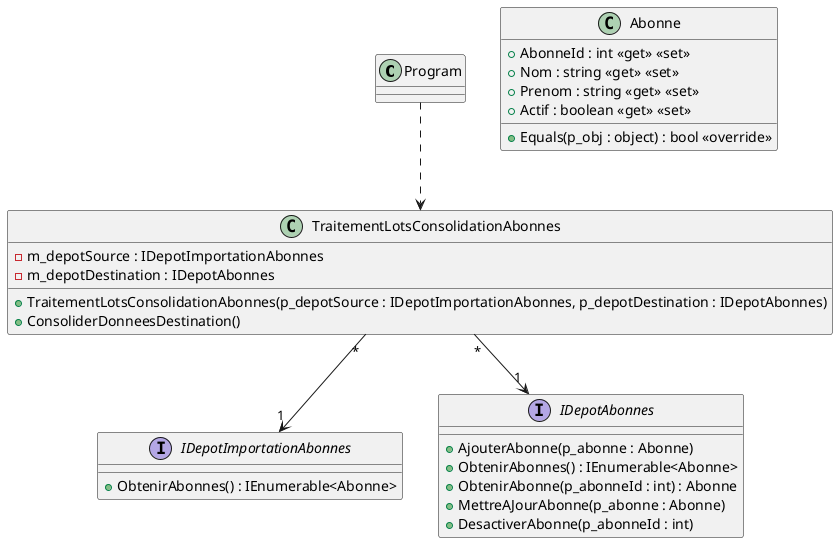 @startuml Abonnes

Program ..> TraitementLotsConsolidationAbonnes

class TraitementLotsConsolidationAbonnes {
    - m_depotSource : IDepotImportationAbonnes
    - m_depotDestination : IDepotAbonnes
    + TraitementLotsConsolidationAbonnes(p_depotSource : IDepotImportationAbonnes, p_depotDestination : IDepotAbonnes)
    + ConsoliderDonneesDestination()
}

interface IDepotImportationAbonnes {
    + ObtenirAbonnes() : IEnumerable<Abonne>
}

interface IDepotAbonnes {
    + AjouterAbonne(p_abonne : Abonne)
    + ObtenirAbonnes() : IEnumerable<Abonne>
    + ObtenirAbonne(p_abonneId : int) : Abonne
    + MettreAJourAbonne(p_abonne : Abonne)
    + DesactiverAbonne(p_abonneId : int)
}

class Abonne {
    + AbonneId : int <<get>> <<set>>
    + Nom : string <<get>> <<set>>
    + Prenom : string <<get>> <<set>>
    + Actif : boolean <<get>> <<set>>
    + Equals(p_obj : object) : bool <<override>>
}

TraitementLotsConsolidationAbonnes "*" --> "1" IDepotImportationAbonnes
TraitementLotsConsolidationAbonnes "*" --> "1" IDepotAbonnes

@enduml
